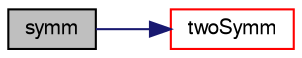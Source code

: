 digraph "symm"
{
  bgcolor="transparent";
  edge [fontname="FreeSans",fontsize="10",labelfontname="FreeSans",labelfontsize="10"];
  node [fontname="FreeSans",fontsize="10",shape=record];
  rankdir="LR";
  Node69737 [label="symm",height=0.2,width=0.4,color="black", fillcolor="grey75", style="filled", fontcolor="black"];
  Node69737 -> Node69738 [color="midnightblue",fontsize="10",style="solid",fontname="FreeSans"];
  Node69738 [label="twoSymm",height=0.2,width=0.4,color="red",URL="$a21124.html#a446550beb700669a32e76d9b87d5e043"];
}

